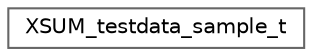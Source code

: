 digraph "类继承关系图"
{
 // LATEX_PDF_SIZE
  bgcolor="transparent";
  edge [fontname=Helvetica,fontsize=10,labelfontname=Helvetica,labelfontsize=10];
  node [fontname=Helvetica,fontsize=10,shape=box,height=0.2,width=0.4];
  rankdir="LR";
  Node0 [id="Node000000",label="XSUM_testdata_sample_t",height=0.2,width=0.4,color="grey40", fillcolor="white", style="filled",URL="$struct_x_s_u_m__testdata__sample__t.html",tooltip=" "];
}
